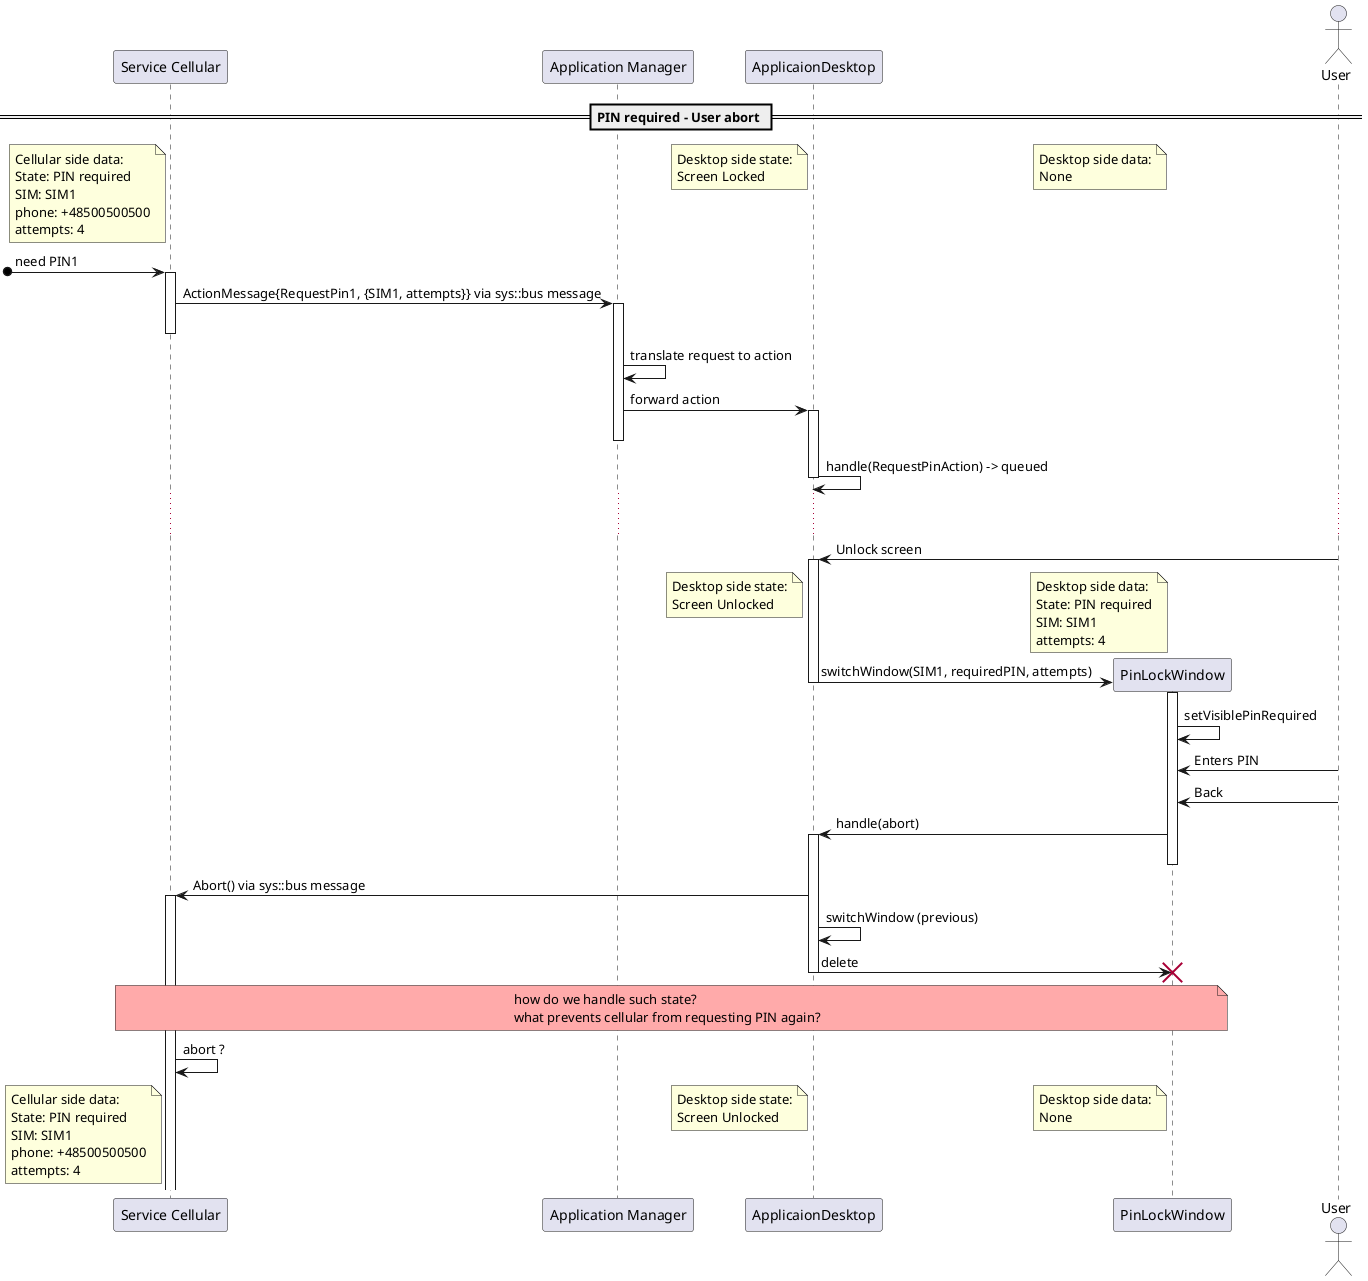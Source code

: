@startuml

participant "Service Cellular" as srvclr
participant "Application Manager" as appmgr
participant "ApplicaionDesktop" as appdsktp
participant "PinLockWindow" as pinwin
actor User

    == PIN required - User abort ==

note left of srvclr
    Cellular side data:
    State: PIN required
    SIM: SIM1
    phone: +48500500500
    attempts: 4
end note
/ note left of appdsktp
    Desktop side state:
    Screen Locked
end note
/ note left of pinwin
    Desktop side data:
    None
end note

[o->srvclr : need PIN1
activate srvclr
srvclr -> appmgr : ActionMessage{RequestPin1, {SIM1, attempts}} via sys::bus message
    activate appmgr
deactivate srvclr
    appmgr -> appmgr : translate request to action
    appmgr -> appdsktp : forward action
        activate appdsktp
    deactivate appmgr
        appdsktp -> appdsktp : handle(RequestPinAction) -> queued
        deactivate appdsktp

        ... ...
        appdsktp <- User : Unlock screen
        activate appdsktp

note left of pinwin
    Desktop side data:
    State: PIN required
    SIM: SIM1
    attempts: 4
end note
/ note left of appdsktp
    Desktop side state:
    Screen Unlocked
end note

        appdsktp -> pinwin ** : switchWindow(SIM1, requiredPIN, attempts)
            activate pinwin
        deactivate appdsktp
            pinwin -> pinwin : setVisiblePinRequired
            pinwin <- User : Enters PIN
            pinwin <- User : Back
        appdsktp <- pinwin : handle(abort)
        activate appdsktp
            deactivate pinwin
srvclr <- appdsktp : Abort() via sys::bus message
activate srvclr
        appdsktp -> appdsktp : switchWindow (previous)
        appdsktp -> pinwin !! : delete
        deactivate appdsktp
note over srvclr, pinwin #FFAAAA
    how do we handle such state?
    what prevents cellular from requesting PIN again?
end note


srvclr -> srvclr : abort ?
note left of srvclr
    Cellular side data:
    State: PIN required
    SIM: SIM1
    phone: +48500500500
    attempts: 4
end note
/ note left of appdsktp
    Desktop side state:
    Screen Unlocked
end note
/ note left of pinwin
    Desktop side data:
    None
end note

@enduml
